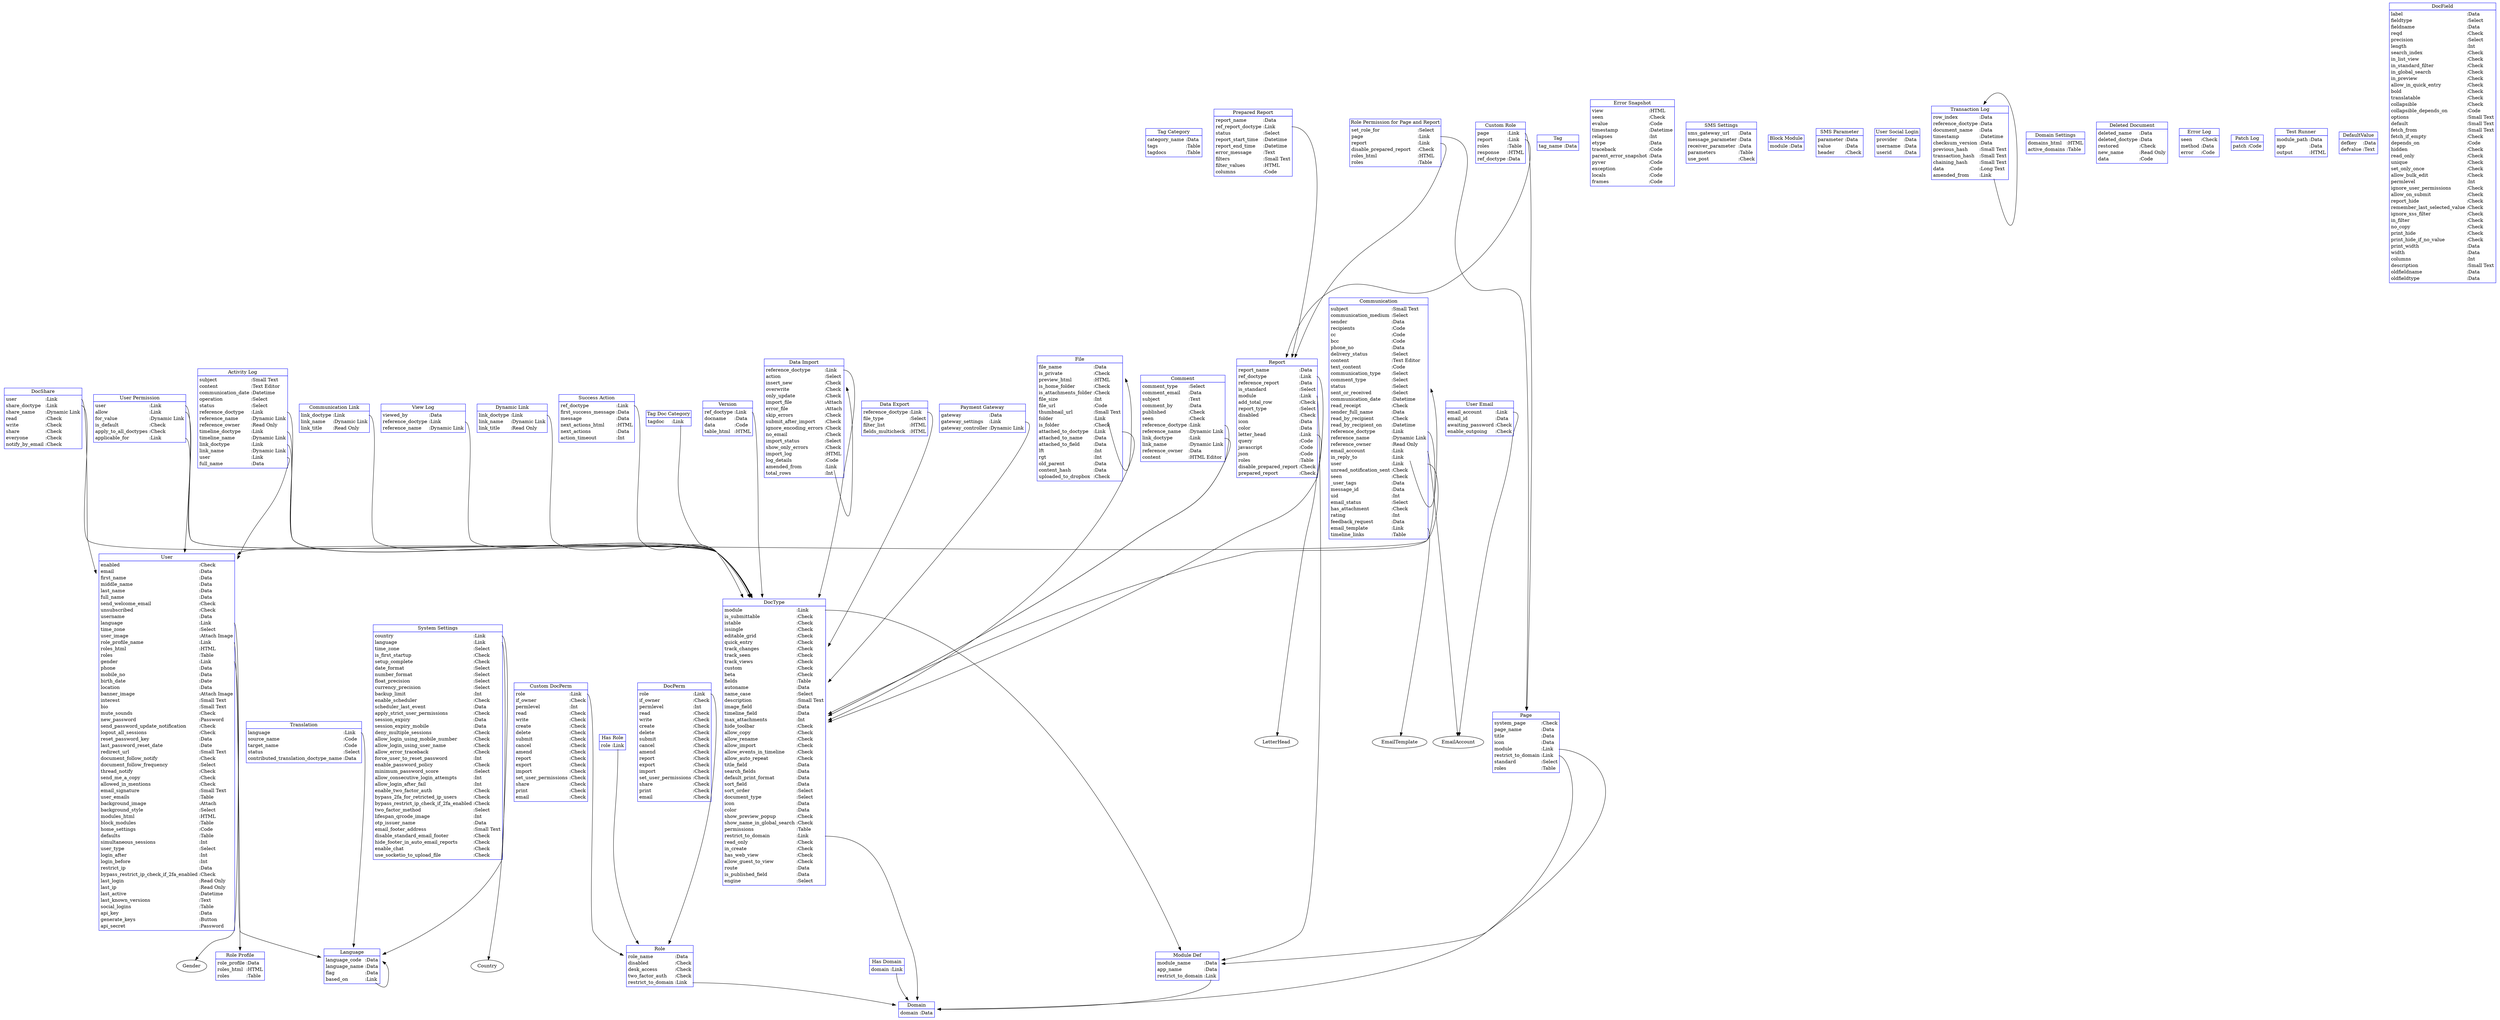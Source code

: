 digraph models_diagram {
 graph[overlap=false, splines=true]TagCategory[
shape=plaintext
label=<<table border='0' cellborder='1' color='blue' cellspacing='0'>
<tr><td>Tag Category</td></tr>
<tr><td><table border='0' color='orange' cellspacing='0' cellborder='0'>
<tr><td align='left'>category_name</td><td align='left'  port='category_name'>:Data</td></tr>

<tr><td align='left'>tags</td><td align='left'  port='tags'>:Table</td></tr>

<tr><td align='left'>tagdocs</td><td align='left'  port='tagdocs'>:Table</td></tr>
</table></td></tr>
</table>
>];

ActivityLog[
shape=plaintext
label=<<table border='0' cellborder='1' color='blue' cellspacing='0'>
<tr><td>Activity Log</td></tr>
<tr><td><table border='0' color='orange' cellspacing='0' cellborder='0'>
<tr><td align='left'>subject</td><td align='left'  port='subject'>:Small Text</td></tr>

<tr><td align='left'>content</td><td align='left'  port='content'>:Text Editor</td></tr>

<tr><td align='left'>communication_date</td><td align='left'  port='communication_date'>:Datetime</td></tr>

<tr><td align='left'>operation</td><td align='left'  port='operation'>:Select</td></tr>

<tr><td align='left'>status</td><td align='left'  port='status'>:Select</td></tr>

<tr><td align='left'>reference_doctype</td><td align='left'  port='reference_doctype'>:Link</td></tr>

<tr><td align='left'>reference_name</td><td align='left'  port='reference_name'>:Dynamic Link</td></tr>

<tr><td align='left'>reference_owner</td><td align='left'  port='reference_owner'>:Read Only</td></tr>

<tr><td align='left'>timeline_doctype</td><td align='left'  port='timeline_doctype'>:Link</td></tr>

<tr><td align='left'>timeline_name</td><td align='left'  port='timeline_name'>:Dynamic Link</td></tr>

<tr><td align='left'>link_doctype</td><td align='left'  port='link_doctype'>:Link</td></tr>

<tr><td align='left'>link_name</td><td align='left'  port='link_name'>:Dynamic Link</td></tr>

<tr><td align='left'>user</td><td align='left'  port='user'>:Link</td></tr>

<tr><td align='left'>full_name</td><td align='left'  port='full_name'>:Data</td></tr>
</table></td></tr>
</table>
>];

Report[
shape=plaintext
label=<<table border='0' cellborder='1' color='blue' cellspacing='0'>
<tr><td>Report</td></tr>
<tr><td><table border='0' color='orange' cellspacing='0' cellborder='0'>
<tr><td align='left'>report_name</td><td align='left'  port='report_name'>:Data</td></tr>

<tr><td align='left'>ref_doctype</td><td align='left'  port='ref_doctype'>:Link</td></tr>

<tr><td align='left'>reference_report</td><td align='left'  port='reference_report'>:Data</td></tr>

<tr><td align='left'>is_standard</td><td align='left'  port='is_standard'>:Select</td></tr>

<tr><td align='left'>module</td><td align='left'  port='module'>:Link</td></tr>

<tr><td align='left'>add_total_row</td><td align='left'  port='add_total_row'>:Check</td></tr>

<tr><td align='left'>report_type</td><td align='left'  port='report_type'>:Select</td></tr>

<tr><td align='left'>disabled</td><td align='left'  port='disabled'>:Check</td></tr>

<tr><td align='left'>icon</td><td align='left'  port='icon'>:Data</td></tr>

<tr><td align='left'>color</td><td align='left'  port='color'>:Data</td></tr>

<tr><td align='left'>letter_head</td><td align='left'  port='letter_head'>:Link</td></tr>

<tr><td align='left'>query</td><td align='left'  port='query'>:Code</td></tr>

<tr><td align='left'>javascript</td><td align='left'  port='javascript'>:Code</td></tr>

<tr><td align='left'>json</td><td align='left'  port='json'>:Code</td></tr>

<tr><td align='left'>roles</td><td align='left'  port='roles'>:Table</td></tr>

<tr><td align='left'>disable_prepared_report</td><td align='left'  port='disable_prepared_report'>:Check</td></tr>

<tr><td align='left'>prepared_report</td><td align='left'  port='prepared_report'>:Check</td></tr>
</table></td></tr>
</table>
>];

Tag[
shape=plaintext
label=<<table border='0' cellborder='1' color='blue' cellspacing='0'>
<tr><td>Tag</td></tr>
<tr><td><table border='0' color='orange' cellspacing='0' cellborder='0'>
<tr><td align='left'>tag_name</td><td align='left'  port='tag_name'>:Data</td></tr>
</table></td></tr>
</table>
>];

ErrorSnapshot[
shape=plaintext
label=<<table border='0' cellborder='1' color='blue' cellspacing='0'>
<tr><td>Error Snapshot</td></tr>
<tr><td><table border='0' color='orange' cellspacing='0' cellborder='0'>
<tr><td align='left'>view</td><td align='left'  port='view'>:HTML</td></tr>

<tr><td align='left'>seen</td><td align='left'  port='seen'>:Check</td></tr>

<tr><td align='left'>evalue</td><td align='left'  port='evalue'>:Code</td></tr>

<tr><td align='left'>timestamp</td><td align='left'  port='timestamp'>:Datetime</td></tr>

<tr><td align='left'>relapses</td><td align='left'  port='relapses'>:Int</td></tr>

<tr><td align='left'>etype</td><td align='left'  port='etype'>:Data</td></tr>

<tr><td align='left'>traceback</td><td align='left'  port='traceback'>:Code</td></tr>

<tr><td align='left'>parent_error_snapshot</td><td align='left'  port='parent_error_snapshot'>:Data</td></tr>

<tr><td align='left'>pyver</td><td align='left'  port='pyver'>:Code</td></tr>

<tr><td align='left'>exception</td><td align='left'  port='exception'>:Code</td></tr>

<tr><td align='left'>locals</td><td align='left'  port='locals'>:Code</td></tr>

<tr><td align='left'>frames</td><td align='left'  port='frames'>:Code</td></tr>
</table></td></tr>
</table>
>];

SMSSettings[
shape=plaintext
label=<<table border='0' cellborder='1' color='blue' cellspacing='0'>
<tr><td>SMS Settings</td></tr>
<tr><td><table border='0' color='orange' cellspacing='0' cellborder='0'>
<tr><td align='left'>sms_gateway_url</td><td align='left'  port='sms_gateway_url'>:Data</td></tr>

<tr><td align='left'>message_parameter</td><td align='left'  port='message_parameter'>:Data</td></tr>

<tr><td align='left'>receiver_parameter</td><td align='left'  port='receiver_parameter'>:Data</td></tr>

<tr><td align='left'>parameters</td><td align='left'  port='parameters'>:Table</td></tr>

<tr><td align='left'>use_post</td><td align='left'  port='use_post'>:Check</td></tr>
</table></td></tr>
</table>
>];

BlockModule[
shape=plaintext
label=<<table border='0' cellborder='1' color='blue' cellspacing='0'>
<tr><td>Block Module</td></tr>
<tr><td><table border='0' color='orange' cellspacing='0' cellborder='0'>
<tr><td align='left'>module</td><td align='left'  port='module'>:Data</td></tr>
</table></td></tr>
</table>
>];

DocShare[
shape=plaintext
label=<<table border='0' cellborder='1' color='blue' cellspacing='0'>
<tr><td>DocShare</td></tr>
<tr><td><table border='0' color='orange' cellspacing='0' cellborder='0'>
<tr><td align='left'>user</td><td align='left'  port='user'>:Link</td></tr>

<tr><td align='left'>share_doctype</td><td align='left'  port='share_doctype'>:Link</td></tr>

<tr><td align='left'>share_name</td><td align='left'  port='share_name'>:Dynamic Link</td></tr>

<tr><td align='left'>read</td><td align='left'  port='read'>:Check</td></tr>

<tr><td align='left'>write</td><td align='left'  port='write'>:Check</td></tr>

<tr><td align='left'>share</td><td align='left'  port='share'>:Check</td></tr>

<tr><td align='left'>everyone</td><td align='left'  port='everyone'>:Check</td></tr>

<tr><td align='left'>notify_by_email</td><td align='left'  port='notify_by_email'>:Check</td></tr>
</table></td></tr>
</table>
>];

RolePermissionforPageandReport[
shape=plaintext
label=<<table border='0' cellborder='1' color='blue' cellspacing='0'>
<tr><td>Role Permission for Page and Report</td></tr>
<tr><td><table border='0' color='orange' cellspacing='0' cellborder='0'>
<tr><td align='left'>set_role_for</td><td align='left'  port='set_role_for'>:Select</td></tr>

<tr><td align='left'>page</td><td align='left'  port='page'>:Link</td></tr>

<tr><td align='left'>report</td><td align='left'  port='report'>:Link</td></tr>

<tr><td align='left'>disable_prepared_report</td><td align='left'  port='disable_prepared_report'>:Check</td></tr>

<tr><td align='left'>roles_html</td><td align='left'  port='roles_html'>:HTML</td></tr>

<tr><td align='left'>roles</td><td align='left'  port='roles'>:Table</td></tr>
</table></td></tr>
</table>
>];

CustomDocPerm[
shape=plaintext
label=<<table border='0' cellborder='1' color='blue' cellspacing='0'>
<tr><td>Custom DocPerm</td></tr>
<tr><td><table border='0' color='orange' cellspacing='0' cellborder='0'>
<tr><td align='left'>role</td><td align='left'  port='role'>:Link</td></tr>

<tr><td align='left'>if_owner</td><td align='left'  port='if_owner'>:Check</td></tr>

<tr><td align='left'>permlevel</td><td align='left'  port='permlevel'>:Int</td></tr>

<tr><td align='left'>read</td><td align='left'  port='read'>:Check</td></tr>

<tr><td align='left'>write</td><td align='left'  port='write'>:Check</td></tr>

<tr><td align='left'>create</td><td align='left'  port='create'>:Check</td></tr>

<tr><td align='left'>delete</td><td align='left'  port='delete'>:Check</td></tr>

<tr><td align='left'>submit</td><td align='left'  port='submit'>:Check</td></tr>

<tr><td align='left'>cancel</td><td align='left'  port='cancel'>:Check</td></tr>

<tr><td align='left'>amend</td><td align='left'  port='amend'>:Check</td></tr>

<tr><td align='left'>report</td><td align='left'  port='report'>:Check</td></tr>

<tr><td align='left'>export</td><td align='left'  port='export'>:Check</td></tr>

<tr><td align='left'>import</td><td align='left'  port='import'>:Check</td></tr>

<tr><td align='left'>set_user_permissions</td><td align='left'  port='set_user_permissions'>:Check</td></tr>

<tr><td align='left'>share</td><td align='left'  port='share'>:Check</td></tr>

<tr><td align='left'>print</td><td align='left'  port='print'>:Check</td></tr>

<tr><td align='left'>email</td><td align='left'  port='email'>:Check</td></tr>
</table></td></tr>
</table>
>];

DynamicLink[
shape=plaintext
label=<<table border='0' cellborder='1' color='blue' cellspacing='0'>
<tr><td>Dynamic Link</td></tr>
<tr><td><table border='0' color='orange' cellspacing='0' cellborder='0'>
<tr><td align='left'>link_doctype</td><td align='left'  port='link_doctype'>:Link</td></tr>

<tr><td align='left'>link_name</td><td align='left'  port='link_name'>:Dynamic Link</td></tr>

<tr><td align='left'>link_title</td><td align='left'  port='link_title'>:Read Only</td></tr>
</table></td></tr>
</table>
>];

SMSParameter[
shape=plaintext
label=<<table border='0' cellborder='1' color='blue' cellspacing='0'>
<tr><td>SMS Parameter</td></tr>
<tr><td><table border='0' color='orange' cellspacing='0' cellborder='0'>
<tr><td align='left'>parameter</td><td align='left'  port='parameter'>:Data</td></tr>

<tr><td align='left'>value</td><td align='left'  port='value'>:Data</td></tr>

<tr><td align='left'>header</td><td align='left'  port='header'>:Check</td></tr>
</table></td></tr>
</table>
>];

RoleProfile[
shape=plaintext
label=<<table border='0' cellborder='1' color='blue' cellspacing='0'>
<tr><td>Role Profile</td></tr>
<tr><td><table border='0' color='orange' cellspacing='0' cellborder='0'>
<tr><td align='left'>role_profile</td><td align='left'  port='role_profile'>:Data</td></tr>

<tr><td align='left'>roles_html</td><td align='left'  port='roles_html'>:HTML</td></tr>

<tr><td align='left'>roles</td><td align='left'  port='roles'>:Table</td></tr>
</table></td></tr>
</table>
>];

HasRole[
shape=plaintext
label=<<table border='0' cellborder='1' color='blue' cellspacing='0'>
<tr><td>Has Role</td></tr>
<tr><td><table border='0' color='orange' cellspacing='0' cellborder='0'>
<tr><td align='left'>role</td><td align='left'  port='role'>:Link</td></tr>
</table></td></tr>
</table>
>];

UserSocialLogin[
shape=plaintext
label=<<table border='0' cellborder='1' color='blue' cellspacing='0'>
<tr><td>User Social Login</td></tr>
<tr><td><table border='0' color='orange' cellspacing='0' cellborder='0'>
<tr><td align='left'>provider</td><td align='left'  port='provider'>:Data</td></tr>

<tr><td align='left'>username</td><td align='left'  port='username'>:Data</td></tr>

<tr><td align='left'>userid</td><td align='left'  port='userid'>:Data</td></tr>
</table></td></tr>
</table>
>];

DocPerm[
shape=plaintext
label=<<table border='0' cellborder='1' color='blue' cellspacing='0'>
<tr><td>DocPerm</td></tr>
<tr><td><table border='0' color='orange' cellspacing='0' cellborder='0'>
<tr><td align='left'>role</td><td align='left'  port='role'>:Link</td></tr>

<tr><td align='left'>if_owner</td><td align='left'  port='if_owner'>:Check</td></tr>

<tr><td align='left'>permlevel</td><td align='left'  port='permlevel'>:Int</td></tr>

<tr><td align='left'>read</td><td align='left'  port='read'>:Check</td></tr>

<tr><td align='left'>write</td><td align='left'  port='write'>:Check</td></tr>

<tr><td align='left'>create</td><td align='left'  port='create'>:Check</td></tr>

<tr><td align='left'>delete</td><td align='left'  port='delete'>:Check</td></tr>

<tr><td align='left'>submit</td><td align='left'  port='submit'>:Check</td></tr>

<tr><td align='left'>cancel</td><td align='left'  port='cancel'>:Check</td></tr>

<tr><td align='left'>amend</td><td align='left'  port='amend'>:Check</td></tr>

<tr><td align='left'>report</td><td align='left'  port='report'>:Check</td></tr>

<tr><td align='left'>export</td><td align='left'  port='export'>:Check</td></tr>

<tr><td align='left'>import</td><td align='left'  port='import'>:Check</td></tr>

<tr><td align='left'>set_user_permissions</td><td align='left'  port='set_user_permissions'>:Check</td></tr>

<tr><td align='left'>share</td><td align='left'  port='share'>:Check</td></tr>

<tr><td align='left'>print</td><td align='left'  port='print'>:Check</td></tr>

<tr><td align='left'>email</td><td align='left'  port='email'>:Check</td></tr>
</table></td></tr>
</table>
>];

SuccessAction[
shape=plaintext
label=<<table border='0' cellborder='1' color='blue' cellspacing='0'>
<tr><td>Success Action</td></tr>
<tr><td><table border='0' color='orange' cellspacing='0' cellborder='0'>
<tr><td align='left'>ref_doctype</td><td align='left'  port='ref_doctype'>:Link</td></tr>

<tr><td align='left'>first_success_message</td><td align='left'  port='first_success_message'>:Data</td></tr>

<tr><td align='left'>message</td><td align='left'  port='message'>:Data</td></tr>

<tr><td align='left'>next_actions_html</td><td align='left'  port='next_actions_html'>:HTML</td></tr>

<tr><td align='left'>next_actions</td><td align='left'  port='next_actions'>:Data</td></tr>

<tr><td align='left'>action_timeout</td><td align='left'  port='action_timeout'>:Int</td></tr>
</table></td></tr>
</table>
>];

TagDocCategory[
shape=plaintext
label=<<table border='0' cellborder='1' color='blue' cellspacing='0'>
<tr><td>Tag Doc Category</td></tr>
<tr><td><table border='0' color='orange' cellspacing='0' cellborder='0'>
<tr><td align='left'>tagdoc</td><td align='left'  port='tagdoc'>:Link</td></tr>
</table></td></tr>
</table>
>];

Version[
shape=plaintext
label=<<table border='0' cellborder='1' color='blue' cellspacing='0'>
<tr><td>Version</td></tr>
<tr><td><table border='0' color='orange' cellspacing='0' cellborder='0'>
<tr><td align='left'>ref_doctype</td><td align='left'  port='ref_doctype'>:Link</td></tr>

<tr><td align='left'>docname</td><td align='left'  port='docname'>:Data</td></tr>

<tr><td align='left'>data</td><td align='left'  port='data'>:Code</td></tr>

<tr><td align='left'>table_html</td><td align='left'  port='table_html'>:HTML</td></tr>
</table></td></tr>
</table>
>];

DataImport[
shape=plaintext
label=<<table border='0' cellborder='1' color='blue' cellspacing='0'>
<tr><td>Data Import</td></tr>
<tr><td><table border='0' color='orange' cellspacing='0' cellborder='0'>
<tr><td align='left'>reference_doctype</td><td align='left'  port='reference_doctype'>:Link</td></tr>

<tr><td align='left'>action</td><td align='left'  port='action'>:Select</td></tr>

<tr><td align='left'>insert_new</td><td align='left'  port='insert_new'>:Check</td></tr>

<tr><td align='left'>overwrite</td><td align='left'  port='overwrite'>:Check</td></tr>

<tr><td align='left'>only_update</td><td align='left'  port='only_update'>:Check</td></tr>

<tr><td align='left'>import_file</td><td align='left'  port='import_file'>:Attach</td></tr>

<tr><td align='left'>error_file</td><td align='left'  port='error_file'>:Attach</td></tr>

<tr><td align='left'>skip_errors</td><td align='left'  port='skip_errors'>:Check</td></tr>

<tr><td align='left'>submit_after_import</td><td align='left'  port='submit_after_import'>:Check</td></tr>

<tr><td align='left'>ignore_encoding_errors</td><td align='left'  port='ignore_encoding_errors'>:Check</td></tr>

<tr><td align='left'>no_email</td><td align='left'  port='no_email'>:Check</td></tr>

<tr><td align='left'>import_status</td><td align='left'  port='import_status'>:Select</td></tr>

<tr><td align='left'>show_only_errors</td><td align='left'  port='show_only_errors'>:Check</td></tr>

<tr><td align='left'>import_log</td><td align='left'  port='import_log'>:HTML</td></tr>

<tr><td align='left'>log_details</td><td align='left'  port='log_details'>:Code</td></tr>

<tr><td align='left'>amended_from</td><td align='left'  port='amended_from'>:Link</td></tr>

<tr><td align='left'>total_rows</td><td align='left'  port='total_rows'>:Int</td></tr>
</table></td></tr>
</table>
>];

UserPermission[
shape=plaintext
label=<<table border='0' cellborder='1' color='blue' cellspacing='0'>
<tr><td>User Permission</td></tr>
<tr><td><table border='0' color='orange' cellspacing='0' cellborder='0'>
<tr><td align='left'>user</td><td align='left'  port='user'>:Link</td></tr>

<tr><td align='left'>allow</td><td align='left'  port='allow'>:Link</td></tr>

<tr><td align='left'>for_value</td><td align='left'  port='for_value'>:Dynamic Link</td></tr>

<tr><td align='left'>is_default</td><td align='left'  port='is_default'>:Check</td></tr>

<tr><td align='left'>apply_to_all_doctypes</td><td align='left'  port='apply_to_all_doctypes'>:Check</td></tr>

<tr><td align='left'>applicable_for</td><td align='left'  port='applicable_for'>:Link</td></tr>
</table></td></tr>
</table>
>];

DataExport[
shape=plaintext
label=<<table border='0' cellborder='1' color='blue' cellspacing='0'>
<tr><td>Data Export</td></tr>
<tr><td><table border='0' color='orange' cellspacing='0' cellborder='0'>
<tr><td align='left'>reference_doctype</td><td align='left'  port='reference_doctype'>:Link</td></tr>

<tr><td align='left'>file_type</td><td align='left'  port='file_type'>:Select</td></tr>

<tr><td align='left'>filter_list</td><td align='left'  port='filter_list'>:HTML</td></tr>

<tr><td align='left'>fields_multicheck</td><td align='left'  port='fields_multicheck'>:HTML</td></tr>
</table></td></tr>
</table>
>];

ModuleDef[
shape=plaintext
label=<<table border='0' cellborder='1' color='blue' cellspacing='0'>
<tr><td>Module Def</td></tr>
<tr><td><table border='0' color='orange' cellspacing='0' cellborder='0'>
<tr><td align='left'>module_name</td><td align='left'  port='module_name'>:Data</td></tr>

<tr><td align='left'>app_name</td><td align='left'  port='app_name'>:Data</td></tr>

<tr><td align='left'>restrict_to_domain</td><td align='left'  port='restrict_to_domain'>:Link</td></tr>
</table></td></tr>
</table>
>];

SystemSettings[
shape=plaintext
label=<<table border='0' cellborder='1' color='blue' cellspacing='0'>
<tr><td>System Settings</td></tr>
<tr><td><table border='0' color='orange' cellspacing='0' cellborder='0'>
<tr><td align='left'>country</td><td align='left'  port='country'>:Link</td></tr>

<tr><td align='left'>language</td><td align='left'  port='language'>:Link</td></tr>

<tr><td align='left'>time_zone</td><td align='left'  port='time_zone'>:Select</td></tr>

<tr><td align='left'>is_first_startup</td><td align='left'  port='is_first_startup'>:Check</td></tr>

<tr><td align='left'>setup_complete</td><td align='left'  port='setup_complete'>:Check</td></tr>

<tr><td align='left'>date_format</td><td align='left'  port='date_format'>:Select</td></tr>

<tr><td align='left'>number_format</td><td align='left'  port='number_format'>:Select</td></tr>

<tr><td align='left'>float_precision</td><td align='left'  port='float_precision'>:Select</td></tr>

<tr><td align='left'>currency_precision</td><td align='left'  port='currency_precision'>:Select</td></tr>

<tr><td align='left'>backup_limit</td><td align='left'  port='backup_limit'>:Int</td></tr>

<tr><td align='left'>enable_scheduler</td><td align='left'  port='enable_scheduler'>:Check</td></tr>

<tr><td align='left'>scheduler_last_event</td><td align='left'  port='scheduler_last_event'>:Data</td></tr>

<tr><td align='left'>apply_strict_user_permissions</td><td align='left'  port='apply_strict_user_permissions'>:Check</td></tr>

<tr><td align='left'>session_expiry</td><td align='left'  port='session_expiry'>:Data</td></tr>

<tr><td align='left'>session_expiry_mobile</td><td align='left'  port='session_expiry_mobile'>:Data</td></tr>

<tr><td align='left'>deny_multiple_sessions</td><td align='left'  port='deny_multiple_sessions'>:Check</td></tr>

<tr><td align='left'>allow_login_using_mobile_number</td><td align='left'  port='allow_login_using_mobile_number'>:Check</td></tr>

<tr><td align='left'>allow_login_using_user_name</td><td align='left'  port='allow_login_using_user_name'>:Check</td></tr>

<tr><td align='left'>allow_error_traceback</td><td align='left'  port='allow_error_traceback'>:Check</td></tr>

<tr><td align='left'>force_user_to_reset_password</td><td align='left'  port='force_user_to_reset_password'>:Int</td></tr>

<tr><td align='left'>enable_password_policy</td><td align='left'  port='enable_password_policy'>:Check</td></tr>

<tr><td align='left'>minimum_password_score</td><td align='left'  port='minimum_password_score'>:Select</td></tr>

<tr><td align='left'>allow_consecutive_login_attempts</td><td align='left'  port='allow_consecutive_login_attempts'>:Int</td></tr>

<tr><td align='left'>allow_login_after_fail</td><td align='left'  port='allow_login_after_fail'>:Int</td></tr>

<tr><td align='left'>enable_two_factor_auth</td><td align='left'  port='enable_two_factor_auth'>:Check</td></tr>

<tr><td align='left'>bypass_2fa_for_retricted_ip_users</td><td align='left'  port='bypass_2fa_for_retricted_ip_users'>:Check</td></tr>

<tr><td align='left'>bypass_restrict_ip_check_if_2fa_enabled</td><td align='left'  port='bypass_restrict_ip_check_if_2fa_enabled'>:Check</td></tr>

<tr><td align='left'>two_factor_method</td><td align='left'  port='two_factor_method'>:Select</td></tr>

<tr><td align='left'>lifespan_qrcode_image</td><td align='left'  port='lifespan_qrcode_image'>:Int</td></tr>

<tr><td align='left'>otp_issuer_name</td><td align='left'  port='otp_issuer_name'>:Data</td></tr>

<tr><td align='left'>email_footer_address</td><td align='left'  port='email_footer_address'>:Small Text</td></tr>

<tr><td align='left'>disable_standard_email_footer</td><td align='left'  port='disable_standard_email_footer'>:Check</td></tr>

<tr><td align='left'>hide_footer_in_auto_email_reports</td><td align='left'  port='hide_footer_in_auto_email_reports'>:Check</td></tr>

<tr><td align='left'>enable_chat</td><td align='left'  port='enable_chat'>:Check</td></tr>

<tr><td align='left'>use_socketio_to_upload_file</td><td align='left'  port='use_socketio_to_upload_file'>:Check</td></tr>
</table></td></tr>
</table>
>];

Role[
shape=plaintext
label=<<table border='0' cellborder='1' color='blue' cellspacing='0'>
<tr><td>Role</td></tr>
<tr><td><table border='0' color='orange' cellspacing='0' cellborder='0'>
<tr><td align='left'>role_name</td><td align='left'  port='role_name'>:Data</td></tr>

<tr><td align='left'>disabled</td><td align='left'  port='disabled'>:Check</td></tr>

<tr><td align='left'>desk_access</td><td align='left'  port='desk_access'>:Check</td></tr>

<tr><td align='left'>two_factor_auth</td><td align='left'  port='two_factor_auth'>:Check</td></tr>

<tr><td align='left'>restrict_to_domain</td><td align='left'  port='restrict_to_domain'>:Link</td></tr>
</table></td></tr>
</table>
>];

PaymentGateway[
shape=plaintext
label=<<table border='0' cellborder='1' color='blue' cellspacing='0'>
<tr><td>Payment Gateway</td></tr>
<tr><td><table border='0' color='orange' cellspacing='0' cellborder='0'>
<tr><td align='left'>gateway</td><td align='left'  port='gateway'>:Data</td></tr>

<tr><td align='left'>gateway_settings</td><td align='left'  port='gateway_settings'>:Link</td></tr>

<tr><td align='left'>gateway_controller</td><td align='left'  port='gateway_controller'>:Dynamic Link</td></tr>
</table></td></tr>
</table>
>];

TransactionLog[
shape=plaintext
label=<<table border='0' cellborder='1' color='blue' cellspacing='0'>
<tr><td>Transaction Log</td></tr>
<tr><td><table border='0' color='orange' cellspacing='0' cellborder='0'>
<tr><td align='left'>row_index</td><td align='left'  port='row_index'>:Data</td></tr>

<tr><td align='left'>reference_doctype</td><td align='left'  port='reference_doctype'>:Data</td></tr>

<tr><td align='left'>document_name</td><td align='left'  port='document_name'>:Data</td></tr>

<tr><td align='left'>timestamp</td><td align='left'  port='timestamp'>:Datetime</td></tr>

<tr><td align='left'>checksum_version</td><td align='left'  port='checksum_version'>:Data</td></tr>

<tr><td align='left'>previous_hash</td><td align='left'  port='previous_hash'>:Small Text</td></tr>

<tr><td align='left'>transaction_hash</td><td align='left'  port='transaction_hash'>:Small Text</td></tr>

<tr><td align='left'>chaining_hash</td><td align='left'  port='chaining_hash'>:Small Text</td></tr>

<tr><td align='left'>data</td><td align='left'  port='data'>:Long Text</td></tr>

<tr><td align='left'>amended_from</td><td align='left'  port='amended_from'>:Link</td></tr>
</table></td></tr>
</table>
>];

DomainSettings[
shape=plaintext
label=<<table border='0' cellborder='1' color='blue' cellspacing='0'>
<tr><td>Domain Settings</td></tr>
<tr><td><table border='0' color='orange' cellspacing='0' cellborder='0'>
<tr><td align='left'>domains_html</td><td align='left'  port='domains_html'>:HTML</td></tr>

<tr><td align='left'>active_domains</td><td align='left'  port='active_domains'>:Table</td></tr>
</table></td></tr>
</table>
>];

Translation[
shape=plaintext
label=<<table border='0' cellborder='1' color='blue' cellspacing='0'>
<tr><td>Translation</td></tr>
<tr><td><table border='0' color='orange' cellspacing='0' cellborder='0'>
<tr><td align='left'>language</td><td align='left'  port='language'>:Link</td></tr>

<tr><td align='left'>source_name</td><td align='left'  port='source_name'>:Code</td></tr>

<tr><td align='left'>target_name</td><td align='left'  port='target_name'>:Code</td></tr>

<tr><td align='left'>status</td><td align='left'  port='status'>:Select</td></tr>

<tr><td align='left'>contributed_translation_doctype_name</td><td align='left'  port='contributed_translation_doctype_name'>:Data</td></tr>
</table></td></tr>
</table>
>];

User[
shape=plaintext
label=<<table border='0' cellborder='1' color='blue' cellspacing='0'>
<tr><td>User</td></tr>
<tr><td><table border='0' color='orange' cellspacing='0' cellborder='0'>
<tr><td align='left'>enabled</td><td align='left'  port='enabled'>:Check</td></tr>

<tr><td align='left'>email</td><td align='left'  port='email'>:Data</td></tr>

<tr><td align='left'>first_name</td><td align='left'  port='first_name'>:Data</td></tr>

<tr><td align='left'>middle_name</td><td align='left'  port='middle_name'>:Data</td></tr>

<tr><td align='left'>last_name</td><td align='left'  port='last_name'>:Data</td></tr>

<tr><td align='left'>full_name</td><td align='left'  port='full_name'>:Data</td></tr>

<tr><td align='left'>send_welcome_email</td><td align='left'  port='send_welcome_email'>:Check</td></tr>

<tr><td align='left'>unsubscribed</td><td align='left'  port='unsubscribed'>:Check</td></tr>

<tr><td align='left'>username</td><td align='left'  port='username'>:Data</td></tr>

<tr><td align='left'>language</td><td align='left'  port='language'>:Link</td></tr>

<tr><td align='left'>time_zone</td><td align='left'  port='time_zone'>:Select</td></tr>

<tr><td align='left'>user_image</td><td align='left'  port='user_image'>:Attach Image</td></tr>

<tr><td align='left'>role_profile_name</td><td align='left'  port='role_profile_name'>:Link</td></tr>

<tr><td align='left'>roles_html</td><td align='left'  port='roles_html'>:HTML</td></tr>

<tr><td align='left'>roles</td><td align='left'  port='roles'>:Table</td></tr>

<tr><td align='left'>gender</td><td align='left'  port='gender'>:Link</td></tr>

<tr><td align='left'>phone</td><td align='left'  port='phone'>:Data</td></tr>

<tr><td align='left'>mobile_no</td><td align='left'  port='mobile_no'>:Data</td></tr>

<tr><td align='left'>birth_date</td><td align='left'  port='birth_date'>:Date</td></tr>

<tr><td align='left'>location</td><td align='left'  port='location'>:Data</td></tr>

<tr><td align='left'>banner_image</td><td align='left'  port='banner_image'>:Attach Image</td></tr>

<tr><td align='left'>interest</td><td align='left'  port='interest'>:Small Text</td></tr>

<tr><td align='left'>bio</td><td align='left'  port='bio'>:Small Text</td></tr>

<tr><td align='left'>mute_sounds</td><td align='left'  port='mute_sounds'>:Check</td></tr>

<tr><td align='left'>new_password</td><td align='left'  port='new_password'>:Password</td></tr>

<tr><td align='left'>send_password_update_notification</td><td align='left'  port='send_password_update_notification'>:Check</td></tr>

<tr><td align='left'>logout_all_sessions</td><td align='left'  port='logout_all_sessions'>:Check</td></tr>

<tr><td align='left'>reset_password_key</td><td align='left'  port='reset_password_key'>:Data</td></tr>

<tr><td align='left'>last_password_reset_date</td><td align='left'  port='last_password_reset_date'>:Date</td></tr>

<tr><td align='left'>redirect_url</td><td align='left'  port='redirect_url'>:Small Text</td></tr>

<tr><td align='left'>document_follow_notify</td><td align='left'  port='document_follow_notify'>:Check</td></tr>

<tr><td align='left'>document_follow_frequency</td><td align='left'  port='document_follow_frequency'>:Select</td></tr>

<tr><td align='left'>thread_notify</td><td align='left'  port='thread_notify'>:Check</td></tr>

<tr><td align='left'>send_me_a_copy</td><td align='left'  port='send_me_a_copy'>:Check</td></tr>

<tr><td align='left'>allowed_in_mentions</td><td align='left'  port='allowed_in_mentions'>:Check</td></tr>

<tr><td align='left'>email_signature</td><td align='left'  port='email_signature'>:Small Text</td></tr>

<tr><td align='left'>user_emails</td><td align='left'  port='user_emails'>:Table</td></tr>

<tr><td align='left'>background_image</td><td align='left'  port='background_image'>:Attach</td></tr>

<tr><td align='left'>background_style</td><td align='left'  port='background_style'>:Select</td></tr>

<tr><td align='left'>modules_html</td><td align='left'  port='modules_html'>:HTML</td></tr>

<tr><td align='left'>block_modules</td><td align='left'  port='block_modules'>:Table</td></tr>

<tr><td align='left'>home_settings</td><td align='left'  port='home_settings'>:Code</td></tr>

<tr><td align='left'>defaults</td><td align='left'  port='defaults'>:Table</td></tr>

<tr><td align='left'>simultaneous_sessions</td><td align='left'  port='simultaneous_sessions'>:Int</td></tr>

<tr><td align='left'>user_type</td><td align='left'  port='user_type'>:Select</td></tr>

<tr><td align='left'>login_after</td><td align='left'  port='login_after'>:Int</td></tr>

<tr><td align='left'>login_before</td><td align='left'  port='login_before'>:Int</td></tr>

<tr><td align='left'>restrict_ip</td><td align='left'  port='restrict_ip'>:Data</td></tr>

<tr><td align='left'>bypass_restrict_ip_check_if_2fa_enabled</td><td align='left'  port='bypass_restrict_ip_check_if_2fa_enabled'>:Check</td></tr>

<tr><td align='left'>last_login</td><td align='left'  port='last_login'>:Read Only</td></tr>

<tr><td align='left'>last_ip</td><td align='left'  port='last_ip'>:Read Only</td></tr>

<tr><td align='left'>last_active</td><td align='left'  port='last_active'>:Datetime</td></tr>

<tr><td align='left'>last_known_versions</td><td align='left'  port='last_known_versions'>:Text</td></tr>

<tr><td align='left'>social_logins</td><td align='left'  port='social_logins'>:Table</td></tr>

<tr><td align='left'>api_key</td><td align='left'  port='api_key'>:Data</td></tr>

<tr><td align='left'>generate_keys</td><td align='left'  port='generate_keys'>:Button</td></tr>

<tr><td align='left'>api_secret</td><td align='left'  port='api_secret'>:Password</td></tr>
</table></td></tr>
</table>
>];

DeletedDocument[
shape=plaintext
label=<<table border='0' cellborder='1' color='blue' cellspacing='0'>
<tr><td>Deleted Document</td></tr>
<tr><td><table border='0' color='orange' cellspacing='0' cellborder='0'>
<tr><td align='left'>deleted_name</td><td align='left'  port='deleted_name'>:Data</td></tr>

<tr><td align='left'>deleted_doctype</td><td align='left'  port='deleted_doctype'>:Data</td></tr>

<tr><td align='left'>restored</td><td align='left'  port='restored'>:Check</td></tr>

<tr><td align='left'>new_name</td><td align='left'  port='new_name'>:Read Only</td></tr>

<tr><td align='left'>data</td><td align='left'  port='data'>:Code</td></tr>
</table></td></tr>
</table>
>];

ErrorLog[
shape=plaintext
label=<<table border='0' cellborder='1' color='blue' cellspacing='0'>
<tr><td>Error Log</td></tr>
<tr><td><table border='0' color='orange' cellspacing='0' cellborder='0'>
<tr><td align='left'>seen</td><td align='left'  port='seen'>:Check</td></tr>

<tr><td align='left'>method</td><td align='left'  port='method'>:Data</td></tr>

<tr><td align='left'>error</td><td align='left'  port='error'>:Code</td></tr>
</table></td></tr>
</table>
>];

Language[
shape=plaintext
label=<<table border='0' cellborder='1' color='blue' cellspacing='0'>
<tr><td>Language</td></tr>
<tr><td><table border='0' color='orange' cellspacing='0' cellborder='0'>
<tr><td align='left'>language_code</td><td align='left'  port='language_code'>:Data</td></tr>

<tr><td align='left'>language_name</td><td align='left'  port='language_name'>:Data</td></tr>

<tr><td align='left'>flag</td><td align='left'  port='flag'>:Data</td></tr>

<tr><td align='left'>based_on</td><td align='left'  port='based_on'>:Link</td></tr>
</table></td></tr>
</table>
>];

HasDomain[
shape=plaintext
label=<<table border='0' cellborder='1' color='blue' cellspacing='0'>
<tr><td>Has Domain</td></tr>
<tr><td><table border='0' color='orange' cellspacing='0' cellborder='0'>
<tr><td align='left'>domain</td><td align='left'  port='domain'>:Link</td></tr>
</table></td></tr>
</table>
>];

DocType[
shape=plaintext
label=<<table border='0' cellborder='1' color='blue' cellspacing='0'>
<tr><td>DocType</td></tr>
<tr><td><table border='0' color='orange' cellspacing='0' cellborder='0'>
<tr><td align='left'>module</td><td align='left'  port='module'>:Link</td></tr>

<tr><td align='left'>is_submittable</td><td align='left'  port='is_submittable'>:Check</td></tr>

<tr><td align='left'>istable</td><td align='left'  port='istable'>:Check</td></tr>

<tr><td align='left'>issingle</td><td align='left'  port='issingle'>:Check</td></tr>

<tr><td align='left'>editable_grid</td><td align='left'  port='editable_grid'>:Check</td></tr>

<tr><td align='left'>quick_entry</td><td align='left'  port='quick_entry'>:Check</td></tr>

<tr><td align='left'>track_changes</td><td align='left'  port='track_changes'>:Check</td></tr>

<tr><td align='left'>track_seen</td><td align='left'  port='track_seen'>:Check</td></tr>

<tr><td align='left'>track_views</td><td align='left'  port='track_views'>:Check</td></tr>

<tr><td align='left'>custom</td><td align='left'  port='custom'>:Check</td></tr>

<tr><td align='left'>beta</td><td align='left'  port='beta'>:Check</td></tr>

<tr><td align='left'>fields</td><td align='left'  port='fields'>:Table</td></tr>

<tr><td align='left'>autoname</td><td align='left'  port='autoname'>:Data</td></tr>

<tr><td align='left'>name_case</td><td align='left'  port='name_case'>:Select</td></tr>

<tr><td align='left'>description</td><td align='left'  port='description'>:Small Text</td></tr>

<tr><td align='left'>image_field</td><td align='left'  port='image_field'>:Data</td></tr>

<tr><td align='left'>timeline_field</td><td align='left'  port='timeline_field'>:Data</td></tr>

<tr><td align='left'>max_attachments</td><td align='left'  port='max_attachments'>:Int</td></tr>

<tr><td align='left'>hide_toolbar</td><td align='left'  port='hide_toolbar'>:Check</td></tr>

<tr><td align='left'>allow_copy</td><td align='left'  port='allow_copy'>:Check</td></tr>

<tr><td align='left'>allow_rename</td><td align='left'  port='allow_rename'>:Check</td></tr>

<tr><td align='left'>allow_import</td><td align='left'  port='allow_import'>:Check</td></tr>

<tr><td align='left'>allow_events_in_timeline</td><td align='left'  port='allow_events_in_timeline'>:Check</td></tr>

<tr><td align='left'>allow_auto_repeat</td><td align='left'  port='allow_auto_repeat'>:Check</td></tr>

<tr><td align='left'>title_field</td><td align='left'  port='title_field'>:Data</td></tr>

<tr><td align='left'>search_fields</td><td align='left'  port='search_fields'>:Data</td></tr>

<tr><td align='left'>default_print_format</td><td align='left'  port='default_print_format'>:Data</td></tr>

<tr><td align='left'>sort_field</td><td align='left'  port='sort_field'>:Data</td></tr>

<tr><td align='left'>sort_order</td><td align='left'  port='sort_order'>:Select</td></tr>

<tr><td align='left'>document_type</td><td align='left'  port='document_type'>:Select</td></tr>

<tr><td align='left'>icon</td><td align='left'  port='icon'>:Data</td></tr>

<tr><td align='left'>color</td><td align='left'  port='color'>:Data</td></tr>

<tr><td align='left'>show_preview_popup</td><td align='left'  port='show_preview_popup'>:Check</td></tr>

<tr><td align='left'>show_name_in_global_search</td><td align='left'  port='show_name_in_global_search'>:Check</td></tr>

<tr><td align='left'>permissions</td><td align='left'  port='permissions'>:Table</td></tr>

<tr><td align='left'>restrict_to_domain</td><td align='left'  port='restrict_to_domain'>:Link</td></tr>

<tr><td align='left'>read_only</td><td align='left'  port='read_only'>:Check</td></tr>

<tr><td align='left'>in_create</td><td align='left'  port='in_create'>:Check</td></tr>

<tr><td align='left'>has_web_view</td><td align='left'  port='has_web_view'>:Check</td></tr>

<tr><td align='left'>allow_guest_to_view</td><td align='left'  port='allow_guest_to_view'>:Check</td></tr>

<tr><td align='left'>route</td><td align='left'  port='route'>:Data</td></tr>

<tr><td align='left'>is_published_field</td><td align='left'  port='is_published_field'>:Data</td></tr>

<tr><td align='left'>engine</td><td align='left'  port='engine'>:Select</td></tr>
</table></td></tr>
</table>
>];

Domain[
shape=plaintext
label=<<table border='0' cellborder='1' color='blue' cellspacing='0'>
<tr><td>Domain</td></tr>
<tr><td><table border='0' color='orange' cellspacing='0' cellborder='0'>
<tr><td align='left'>domain</td><td align='left'  port='domain'>:Data</td></tr>
</table></td></tr>
</table>
>];

File[
shape=plaintext
label=<<table border='0' cellborder='1' color='blue' cellspacing='0'>
<tr><td>File</td></tr>
<tr><td><table border='0' color='orange' cellspacing='0' cellborder='0'>
<tr><td align='left'>file_name</td><td align='left'  port='file_name'>:Data</td></tr>

<tr><td align='left'>is_private</td><td align='left'  port='is_private'>:Check</td></tr>

<tr><td align='left'>preview_html</td><td align='left'  port='preview_html'>:HTML</td></tr>

<tr><td align='left'>is_home_folder</td><td align='left'  port='is_home_folder'>:Check</td></tr>

<tr><td align='left'>is_attachments_folder</td><td align='left'  port='is_attachments_folder'>:Check</td></tr>

<tr><td align='left'>file_size</td><td align='left'  port='file_size'>:Int</td></tr>

<tr><td align='left'>file_url</td><td align='left'  port='file_url'>:Code</td></tr>

<tr><td align='left'>thumbnail_url</td><td align='left'  port='thumbnail_url'>:Small Text</td></tr>

<tr><td align='left'>folder</td><td align='left'  port='folder'>:Link</td></tr>

<tr><td align='left'>is_folder</td><td align='left'  port='is_folder'>:Check</td></tr>

<tr><td align='left'>attached_to_doctype</td><td align='left'  port='attached_to_doctype'>:Link</td></tr>

<tr><td align='left'>attached_to_name</td><td align='left'  port='attached_to_name'>:Data</td></tr>

<tr><td align='left'>attached_to_field</td><td align='left'  port='attached_to_field'>:Data</td></tr>

<tr><td align='left'>lft</td><td align='left'  port='lft'>:Int</td></tr>

<tr><td align='left'>rgt</td><td align='left'  port='rgt'>:Int</td></tr>

<tr><td align='left'>old_parent</td><td align='left'  port='old_parent'>:Data</td></tr>

<tr><td align='left'>content_hash</td><td align='left'  port='content_hash'>:Data</td></tr>

<tr><td align='left'>uploaded_to_dropbox</td><td align='left'  port='uploaded_to_dropbox'>:Check</td></tr>
</table></td></tr>
</table>
>];

Comment[
shape=plaintext
label=<<table border='0' cellborder='1' color='blue' cellspacing='0'>
<tr><td>Comment</td></tr>
<tr><td><table border='0' color='orange' cellspacing='0' cellborder='0'>
<tr><td align='left'>comment_type</td><td align='left'  port='comment_type'>:Select</td></tr>

<tr><td align='left'>comment_email</td><td align='left'  port='comment_email'>:Data</td></tr>

<tr><td align='left'>subject</td><td align='left'  port='subject'>:Text</td></tr>

<tr><td align='left'>comment_by</td><td align='left'  port='comment_by'>:Data</td></tr>

<tr><td align='left'>published</td><td align='left'  port='published'>:Check</td></tr>

<tr><td align='left'>seen</td><td align='left'  port='seen'>:Check</td></tr>

<tr><td align='left'>reference_doctype</td><td align='left'  port='reference_doctype'>:Link</td></tr>

<tr><td align='left'>reference_name</td><td align='left'  port='reference_name'>:Dynamic Link</td></tr>

<tr><td align='left'>link_doctype</td><td align='left'  port='link_doctype'>:Link</td></tr>

<tr><td align='left'>link_name</td><td align='left'  port='link_name'>:Dynamic Link</td></tr>

<tr><td align='left'>reference_owner</td><td align='left'  port='reference_owner'>:Data</td></tr>

<tr><td align='left'>content</td><td align='left'  port='content'>:HTML Editor</td></tr>
</table></td></tr>
</table>
>];

CustomRole[
shape=plaintext
label=<<table border='0' cellborder='1' color='blue' cellspacing='0'>
<tr><td>Custom Role</td></tr>
<tr><td><table border='0' color='orange' cellspacing='0' cellborder='0'>
<tr><td align='left'>page</td><td align='left'  port='page'>:Link</td></tr>

<tr><td align='left'>report</td><td align='left'  port='report'>:Link</td></tr>

<tr><td align='left'>roles</td><td align='left'  port='roles'>:Table</td></tr>

<tr><td align='left'>response</td><td align='left'  port='response'>:HTML</td></tr>

<tr><td align='left'>ref_doctype</td><td align='left'  port='ref_doctype'>:Data</td></tr>
</table></td></tr>
</table>
>];

Communication[
shape=plaintext
label=<<table border='0' cellborder='1' color='blue' cellspacing='0'>
<tr><td>Communication</td></tr>
<tr><td><table border='0' color='orange' cellspacing='0' cellborder='0'>
<tr><td align='left'>subject</td><td align='left'  port='subject'>:Small Text</td></tr>

<tr><td align='left'>communication_medium</td><td align='left'  port='communication_medium'>:Select</td></tr>

<tr><td align='left'>sender</td><td align='left'  port='sender'>:Data</td></tr>

<tr><td align='left'>recipients</td><td align='left'  port='recipients'>:Code</td></tr>

<tr><td align='left'>cc</td><td align='left'  port='cc'>:Code</td></tr>

<tr><td align='left'>bcc</td><td align='left'  port='bcc'>:Code</td></tr>

<tr><td align='left'>phone_no</td><td align='left'  port='phone_no'>:Data</td></tr>

<tr><td align='left'>delivery_status</td><td align='left'  port='delivery_status'>:Select</td></tr>

<tr><td align='left'>content</td><td align='left'  port='content'>:Text Editor</td></tr>

<tr><td align='left'>text_content</td><td align='left'  port='text_content'>:Code</td></tr>

<tr><td align='left'>communication_type</td><td align='left'  port='communication_type'>:Select</td></tr>

<tr><td align='left'>comment_type</td><td align='left'  port='comment_type'>:Select</td></tr>

<tr><td align='left'>status</td><td align='left'  port='status'>:Select</td></tr>

<tr><td align='left'>sent_or_received</td><td align='left'  port='sent_or_received'>:Select</td></tr>

<tr><td align='left'>communication_date</td><td align='left'  port='communication_date'>:Datetime</td></tr>

<tr><td align='left'>read_receipt</td><td align='left'  port='read_receipt'>:Check</td></tr>

<tr><td align='left'>sender_full_name</td><td align='left'  port='sender_full_name'>:Data</td></tr>

<tr><td align='left'>read_by_recipient</td><td align='left'  port='read_by_recipient'>:Check</td></tr>

<tr><td align='left'>read_by_recipient_on</td><td align='left'  port='read_by_recipient_on'>:Datetime</td></tr>

<tr><td align='left'>reference_doctype</td><td align='left'  port='reference_doctype'>:Link</td></tr>

<tr><td align='left'>reference_name</td><td align='left'  port='reference_name'>:Dynamic Link</td></tr>

<tr><td align='left'>reference_owner</td><td align='left'  port='reference_owner'>:Read Only</td></tr>

<tr><td align='left'>email_account</td><td align='left'  port='email_account'>:Link</td></tr>

<tr><td align='left'>in_reply_to</td><td align='left'  port='in_reply_to'>:Link</td></tr>

<tr><td align='left'>user</td><td align='left'  port='user'>:Link</td></tr>

<tr><td align='left'>unread_notification_sent</td><td align='left'  port='unread_notification_sent'>:Check</td></tr>

<tr><td align='left'>seen</td><td align='left'  port='seen'>:Check</td></tr>

<tr><td align='left'>_user_tags</td><td align='left'  port='_user_tags'>:Data</td></tr>

<tr><td align='left'>message_id</td><td align='left'  port='message_id'>:Data</td></tr>

<tr><td align='left'>uid</td><td align='left'  port='uid'>:Int</td></tr>

<tr><td align='left'>email_status</td><td align='left'  port='email_status'>:Select</td></tr>

<tr><td align='left'>has_attachment</td><td align='left'  port='has_attachment'>:Check</td></tr>

<tr><td align='left'>rating</td><td align='left'  port='rating'>:Int</td></tr>

<tr><td align='left'>feedback_request</td><td align='left'  port='feedback_request'>:Data</td></tr>

<tr><td align='left'>email_template</td><td align='left'  port='email_template'>:Link</td></tr>

<tr><td align='left'>timeline_links</td><td align='left'  port='timeline_links'>:Table</td></tr>
</table></td></tr>
</table>
>];

PatchLog[
shape=plaintext
label=<<table border='0' cellborder='1' color='blue' cellspacing='0'>
<tr><td>Patch Log</td></tr>
<tr><td><table border='0' color='orange' cellspacing='0' cellborder='0'>
<tr><td align='left'>patch</td><td align='left'  port='patch'>:Code</td></tr>
</table></td></tr>
</table>
>];

TestRunner[
shape=plaintext
label=<<table border='0' cellborder='1' color='blue' cellspacing='0'>
<tr><td>Test Runner</td></tr>
<tr><td><table border='0' color='orange' cellspacing='0' cellborder='0'>
<tr><td align='left'>module_path</td><td align='left'  port='module_path'>:Data</td></tr>

<tr><td align='left'>app</td><td align='left'  port='app'>:Data</td></tr>

<tr><td align='left'>output</td><td align='left'  port='output'>:HTML</td></tr>
</table></td></tr>
</table>
>];

UserEmail[
shape=plaintext
label=<<table border='0' cellborder='1' color='blue' cellspacing='0'>
<tr><td>User Email</td></tr>
<tr><td><table border='0' color='orange' cellspacing='0' cellborder='0'>
<tr><td align='left'>email_account</td><td align='left'  port='email_account'>:Link</td></tr>

<tr><td align='left'>email_id</td><td align='left'  port='email_id'>:Data</td></tr>

<tr><td align='left'>awaiting_password</td><td align='left'  port='awaiting_password'>:Check</td></tr>

<tr><td align='left'>enable_outgoing</td><td align='left'  port='enable_outgoing'>:Check</td></tr>
</table></td></tr>
</table>
>];

PreparedReport[
shape=plaintext
label=<<table border='0' cellborder='1' color='blue' cellspacing='0'>
<tr><td>Prepared Report</td></tr>
<tr><td><table border='0' color='orange' cellspacing='0' cellborder='0'>
<tr><td align='left'>report_name</td><td align='left'  port='report_name'>:Data</td></tr>

<tr><td align='left'>ref_report_doctype</td><td align='left'  port='ref_report_doctype'>:Link</td></tr>

<tr><td align='left'>status</td><td align='left'  port='status'>:Select</td></tr>

<tr><td align='left'>report_start_time</td><td align='left'  port='report_start_time'>:Datetime</td></tr>

<tr><td align='left'>report_end_time</td><td align='left'  port='report_end_time'>:Datetime</td></tr>

<tr><td align='left'>error_message</td><td align='left'  port='error_message'>:Text</td></tr>

<tr><td align='left'>filters</td><td align='left'  port='filters'>:Small Text</td></tr>

<tr><td align='left'>filter_values</td><td align='left'  port='filter_values'>:HTML</td></tr>

<tr><td align='left'>columns</td><td align='left'  port='columns'>:Code</td></tr>
</table></td></tr>
</table>
>];

CommunicationLink[
shape=plaintext
label=<<table border='0' cellborder='1' color='blue' cellspacing='0'>
<tr><td>Communication Link</td></tr>
<tr><td><table border='0' color='orange' cellspacing='0' cellborder='0'>
<tr><td align='left'>link_doctype</td><td align='left'  port='link_doctype'>:Link</td></tr>

<tr><td align='left'>link_name</td><td align='left'  port='link_name'>:Dynamic Link</td></tr>

<tr><td align='left'>link_title</td><td align='left'  port='link_title'>:Read Only</td></tr>
</table></td></tr>
</table>
>];

ViewLog[
shape=plaintext
label=<<table border='0' cellborder='1' color='blue' cellspacing='0'>
<tr><td>View Log</td></tr>
<tr><td><table border='0' color='orange' cellspacing='0' cellborder='0'>
<tr><td align='left'>viewed_by</td><td align='left'  port='viewed_by'>:Data</td></tr>

<tr><td align='left'>reference_doctype</td><td align='left'  port='reference_doctype'>:Link</td></tr>

<tr><td align='left'>reference_name</td><td align='left'  port='reference_name'>:Dynamic Link</td></tr>
</table></td></tr>
</table>
>];

DefaultValue[
shape=plaintext
label=<<table border='0' cellborder='1' color='blue' cellspacing='0'>
<tr><td>DefaultValue</td></tr>
<tr><td><table border='0' color='orange' cellspacing='0' cellborder='0'>
<tr><td align='left'>defkey</td><td align='left'  port='defkey'>:Data</td></tr>

<tr><td align='left'>defvalue</td><td align='left'  port='defvalue'>:Text</td></tr>
</table></td></tr>
</table>
>];

Page[
shape=plaintext
label=<<table border='0' cellborder='1' color='blue' cellspacing='0'>
<tr><td>Page</td></tr>
<tr><td><table border='0' color='orange' cellspacing='0' cellborder='0'>
<tr><td align='left'>system_page</td><td align='left'  port='system_page'>:Check</td></tr>

<tr><td align='left'>page_name</td><td align='left'  port='page_name'>:Data</td></tr>

<tr><td align='left'>title</td><td align='left'  port='title'>:Data</td></tr>

<tr><td align='left'>icon</td><td align='left'  port='icon'>:Data</td></tr>

<tr><td align='left'>module</td><td align='left'  port='module'>:Link</td></tr>

<tr><td align='left'>restrict_to_domain</td><td align='left'  port='restrict_to_domain'>:Link</td></tr>

<tr><td align='left'>standard</td><td align='left'  port='standard'>:Select</td></tr>

<tr><td align='left'>roles</td><td align='left'  port='roles'>:Table</td></tr>
</table></td></tr>
</table>
>];

DocField[
shape=plaintext
label=<<table border='0' cellborder='1' color='blue' cellspacing='0'>
<tr><td>DocField</td></tr>
<tr><td><table border='0' color='orange' cellspacing='0' cellborder='0'>
<tr><td align='left'>label</td><td align='left'  port='label'>:Data</td></tr>

<tr><td align='left'>fieldtype</td><td align='left'  port='fieldtype'>:Select</td></tr>

<tr><td align='left'>fieldname</td><td align='left'  port='fieldname'>:Data</td></tr>

<tr><td align='left'>reqd</td><td align='left'  port='reqd'>:Check</td></tr>

<tr><td align='left'>precision</td><td align='left'  port='precision'>:Select</td></tr>

<tr><td align='left'>length</td><td align='left'  port='length'>:Int</td></tr>

<tr><td align='left'>search_index</td><td align='left'  port='search_index'>:Check</td></tr>

<tr><td align='left'>in_list_view</td><td align='left'  port='in_list_view'>:Check</td></tr>

<tr><td align='left'>in_standard_filter</td><td align='left'  port='in_standard_filter'>:Check</td></tr>

<tr><td align='left'>in_global_search</td><td align='left'  port='in_global_search'>:Check</td></tr>

<tr><td align='left'>in_preview</td><td align='left'  port='in_preview'>:Check</td></tr>

<tr><td align='left'>allow_in_quick_entry</td><td align='left'  port='allow_in_quick_entry'>:Check</td></tr>

<tr><td align='left'>bold</td><td align='left'  port='bold'>:Check</td></tr>

<tr><td align='left'>translatable</td><td align='left'  port='translatable'>:Check</td></tr>

<tr><td align='left'>collapsible</td><td align='left'  port='collapsible'>:Check</td></tr>

<tr><td align='left'>collapsible_depends_on</td><td align='left'  port='collapsible_depends_on'>:Code</td></tr>

<tr><td align='left'>options</td><td align='left'  port='options'>:Small Text</td></tr>

<tr><td align='left'>default</td><td align='left'  port='default'>:Small Text</td></tr>

<tr><td align='left'>fetch_from</td><td align='left'  port='fetch_from'>:Small Text</td></tr>

<tr><td align='left'>fetch_if_empty</td><td align='left'  port='fetch_if_empty'>:Check</td></tr>

<tr><td align='left'>depends_on</td><td align='left'  port='depends_on'>:Code</td></tr>

<tr><td align='left'>hidden</td><td align='left'  port='hidden'>:Check</td></tr>

<tr><td align='left'>read_only</td><td align='left'  port='read_only'>:Check</td></tr>

<tr><td align='left'>unique</td><td align='left'  port='unique'>:Check</td></tr>

<tr><td align='left'>set_only_once</td><td align='left'  port='set_only_once'>:Check</td></tr>

<tr><td align='left'>allow_bulk_edit</td><td align='left'  port='allow_bulk_edit'>:Check</td></tr>

<tr><td align='left'>permlevel</td><td align='left'  port='permlevel'>:Int</td></tr>

<tr><td align='left'>ignore_user_permissions</td><td align='left'  port='ignore_user_permissions'>:Check</td></tr>

<tr><td align='left'>allow_on_submit</td><td align='left'  port='allow_on_submit'>:Check</td></tr>

<tr><td align='left'>report_hide</td><td align='left'  port='report_hide'>:Check</td></tr>

<tr><td align='left'>remember_last_selected_value</td><td align='left'  port='remember_last_selected_value'>:Check</td></tr>

<tr><td align='left'>ignore_xss_filter</td><td align='left'  port='ignore_xss_filter'>:Check</td></tr>

<tr><td align='left'>in_filter</td><td align='left'  port='in_filter'>:Check</td></tr>

<tr><td align='left'>no_copy</td><td align='left'  port='no_copy'>:Check</td></tr>

<tr><td align='left'>print_hide</td><td align='left'  port='print_hide'>:Check</td></tr>

<tr><td align='left'>print_hide_if_no_value</td><td align='left'  port='print_hide_if_no_value'>:Check</td></tr>

<tr><td align='left'>print_width</td><td align='left'  port='print_width'>:Data</td></tr>

<tr><td align='left'>width</td><td align='left'  port='width'>:Data</td></tr>

<tr><td align='left'>columns</td><td align='left'  port='columns'>:Int</td></tr>

<tr><td align='left'>description</td><td align='left'  port='description'>:Small Text</td></tr>

<tr><td align='left'>oldfieldname</td><td align='left'  port='oldfieldname'>:Data</td></tr>

<tr><td align='left'>oldfieldtype</td><td align='left'  port='oldfieldtype'>:Data</td></tr>
</table></td></tr>
</table>
>];ActivityLog:reference_doctype -> DocType
ActivityLog:timeline_doctype -> DocType
ActivityLog:link_doctype -> DocType
ActivityLog:user -> User
Report:ref_doctype -> DocType
Report:module -> ModuleDef
Report:letter_head -> LetterHead
DocShare:user -> User
DocShare:share_doctype -> DocType
RolePermissionforPageandReport:page -> Page
RolePermissionforPageandReport:report -> Report
CustomDocPerm:role -> Role
DynamicLink:link_doctype -> DocType
HasRole:role -> Role
DocPerm:role -> Role
SuccessAction:ref_doctype -> DocType
TagDocCategory:tagdoc -> DocType
Version:ref_doctype -> DocType
DataImport:reference_doctype -> DocType
DataImport:amended_from -> DataImport
UserPermission:user -> User
UserPermission:allow -> DocType
UserPermission:applicable_for -> DocType
DataExport:reference_doctype -> DocType
ModuleDef:restrict_to_domain -> Domain
SystemSettings:country -> Country
SystemSettings:language -> Language
Role:restrict_to_domain -> Domain
PaymentGateway:gateway_settings -> DocType
TransactionLog:amended_from -> TransactionLog
Translation:language -> Language
User:language -> Language
User:role_profile_name -> RoleProfile
User:gender -> Gender
Language:based_on -> Language
HasDomain:domain -> Domain
DocType:module -> ModuleDef
DocType:restrict_to_domain -> Domain
File:folder -> File
File:attached_to_doctype -> DocType
Comment:reference_doctype -> DocType
Comment:link_doctype -> DocType
CustomRole:page -> Page
CustomRole:report -> Report
Communication:reference_doctype -> DocType
Communication:email_account -> EmailAccount
Communication:in_reply_to -> Communication
Communication:user -> User
Communication:email_template -> EmailTemplate
UserEmail:email_account -> EmailAccount
PreparedReport:ref_report_doctype -> Report
CommunicationLink:link_doctype -> DocType
ViewLog:reference_doctype -> DocType
Page:module -> ModuleDef
Page:restrict_to_domain -> Domain}